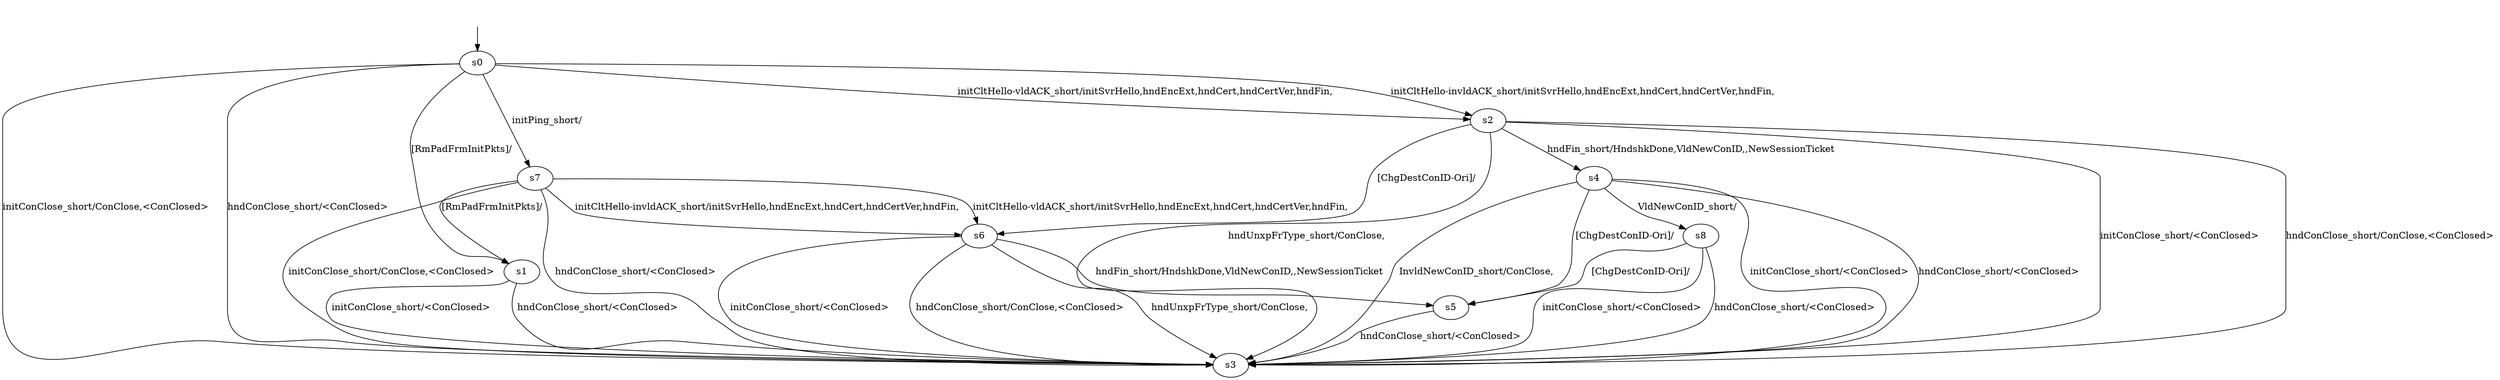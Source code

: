 digraph "../results/msquicModels/msquic-B-B-s-0/learnedModel" {
s0 [label=s0];
s1 [label=s1];
s2 [label=s2];
s3 [label=s3];
s4 [label=s4];
s5 [label=s5];
s6 [label=s6];
s7 [label=s7];
s8 [label=s8];
s0 -> s7  [label="initPing_short/ "];
s0 -> s3  [label="initConClose_short/ConClose,<ConClosed> "];
s0 -> s2  [label="initCltHello-vldACK_short/initSvrHello,hndEncExt,hndCert,hndCertVer,hndFin, "];
s0 -> s2  [label="initCltHello-invldACK_short/initSvrHello,hndEncExt,hndCert,hndCertVer,hndFin, "];
s0 -> s3  [label="hndConClose_short/<ConClosed> "];
s0 -> s1  [label="[RmPadFrmInitPkts]/ "];
s1 -> s3  [label="initConClose_short/<ConClosed> "];
s1 -> s3  [label="hndConClose_short/<ConClosed> "];
s2 -> s3  [label="initConClose_short/<ConClosed> "];
s2 -> s4  [label="hndFin_short/HndshkDone,VldNewConID,,NewSessionTicket "];
s2 -> s3  [label="hndConClose_short/ConClose,<ConClosed> "];
s2 -> s3  [label="hndUnxpFrType_short/ConClose, "];
s2 -> s6  [label="[ChgDestConID-Ori]/ "];
s4 -> s3  [label="initConClose_short/<ConClosed> "];
s4 -> s3  [label="hndConClose_short/<ConClosed> "];
s4 -> s8  [label="VldNewConID_short/ "];
s4 -> s3  [label="InvldNewConID_short/ConClose, "];
s4 -> s5  [label="[ChgDestConID-Ori]/ "];
s5 -> s3  [label="hndConClose_short/<ConClosed> "];
s6 -> s3  [label="initConClose_short/<ConClosed> "];
s6 -> s5  [label="hndFin_short/HndshkDone,VldNewConID,,NewSessionTicket "];
s6 -> s3  [label="hndConClose_short/ConClose,<ConClosed> "];
s6 -> s3  [label="hndUnxpFrType_short/ConClose, "];
s7 -> s3  [label="initConClose_short/ConClose,<ConClosed> "];
s7 -> s6  [label="initCltHello-vldACK_short/initSvrHello,hndEncExt,hndCert,hndCertVer,hndFin, "];
s7 -> s6  [label="initCltHello-invldACK_short/initSvrHello,hndEncExt,hndCert,hndCertVer,hndFin, "];
s7 -> s3  [label="hndConClose_short/<ConClosed> "];
s7 -> s1  [label="[RmPadFrmInitPkts]/ "];
s8 -> s3  [label="initConClose_short/<ConClosed> "];
s8 -> s3  [label="hndConClose_short/<ConClosed> "];
s8 -> s5  [label="[ChgDestConID-Ori]/ "];
__start0 [label="", shape=none];
__start0 -> s0  [label=""];
}
